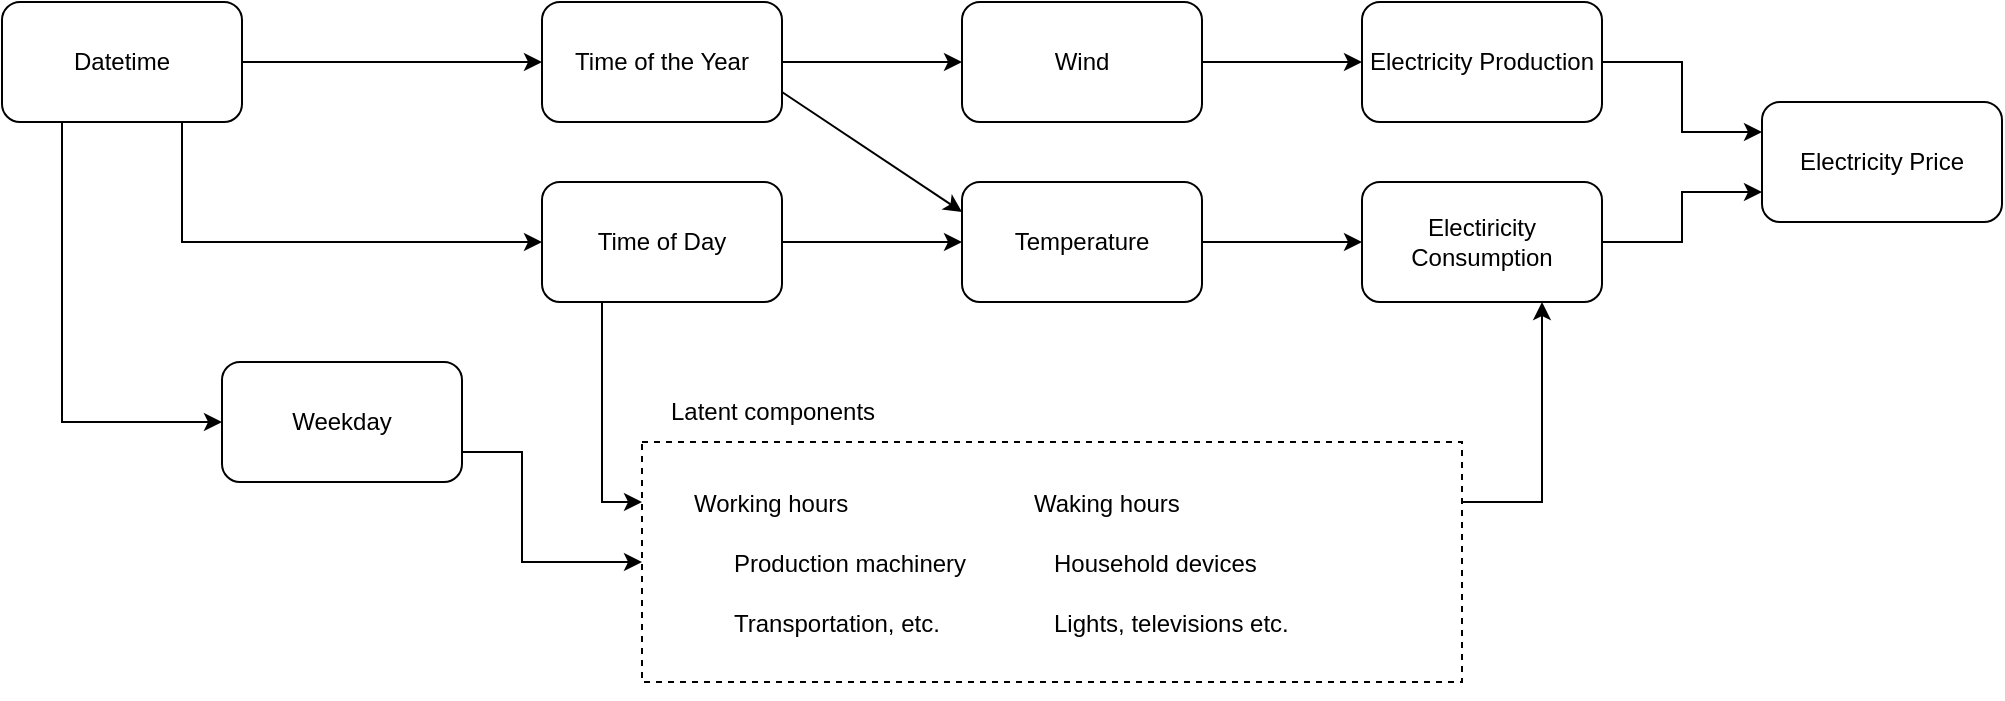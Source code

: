 <mxfile version="20.5.1" type="device"><diagram id="RqRsjdoLFs9oKwptfZmc" name="Page-1"><mxGraphModel dx="1793" dy="1055" grid="1" gridSize="10" guides="1" tooltips="1" connect="1" arrows="1" fold="1" page="1" pageScale="1" pageWidth="1400" pageHeight="850" math="0" shadow="0"><root><mxCell id="0"/><mxCell id="1" parent="0"/><mxCell id="4hXToZsWhAN-exaucrL--2" value="Time of the Year" style="rounded=1;whiteSpace=wrap;html=1;" vertex="1" parent="1"><mxGeometry x="310" y="40" width="120" height="60" as="geometry"/></mxCell><mxCell id="4hXToZsWhAN-exaucrL--3" value="Electiricity Consumption" style="rounded=1;whiteSpace=wrap;html=1;" vertex="1" parent="1"><mxGeometry x="720" y="130" width="120" height="60" as="geometry"/></mxCell><mxCell id="4hXToZsWhAN-exaucrL--4" value="Electricity Production" style="rounded=1;whiteSpace=wrap;html=1;" vertex="1" parent="1"><mxGeometry x="720" y="40" width="120" height="60" as="geometry"/></mxCell><mxCell id="4hXToZsWhAN-exaucrL--5" value="Weekday" style="rounded=1;whiteSpace=wrap;html=1;" vertex="1" parent="1"><mxGeometry x="150" y="220" width="120" height="60" as="geometry"/></mxCell><mxCell id="4hXToZsWhAN-exaucrL--6" value="Time of Day" style="rounded=1;whiteSpace=wrap;html=1;" vertex="1" parent="1"><mxGeometry x="310" y="130" width="120" height="60" as="geometry"/></mxCell><mxCell id="4hXToZsWhAN-exaucrL--7" value="" style="rounded=0;whiteSpace=wrap;html=1;dashed=1;fillColor=none;" vertex="1" parent="1"><mxGeometry x="360" y="260" width="410" height="120" as="geometry"/></mxCell><mxCell id="4hXToZsWhAN-exaucrL--8" value="Latent components" style="text;html=1;align=center;verticalAlign=middle;resizable=0;points=[];autosize=1;strokeColor=none;fillColor=none;" vertex="1" parent="1"><mxGeometry x="360" y="230" width="130" height="30" as="geometry"/></mxCell><mxCell id="4hXToZsWhAN-exaucrL--9" value="Working hours" style="text;strokeColor=none;fillColor=none;align=left;verticalAlign=middle;spacingLeft=4;spacingRight=4;overflow=hidden;points=[[0,0.5],[1,0.5]];portConstraint=eastwest;rotatable=0;dashed=1;" vertex="1" parent="1"><mxGeometry x="380" y="275" width="160" height="30" as="geometry"/></mxCell><mxCell id="4hXToZsWhAN-exaucrL--10" value="Production machinery" style="text;strokeColor=none;fillColor=none;align=left;verticalAlign=middle;spacingLeft=4;spacingRight=4;overflow=hidden;points=[[0,0.5],[1,0.5]];portConstraint=eastwest;rotatable=0;dashed=1;" vertex="1" parent="1"><mxGeometry x="400" y="305" width="160" height="30" as="geometry"/></mxCell><mxCell id="4hXToZsWhAN-exaucrL--11" value="Waking hours" style="text;strokeColor=none;fillColor=none;align=left;verticalAlign=middle;spacingLeft=4;spacingRight=4;overflow=hidden;points=[[0,0.5],[1,0.5]];portConstraint=eastwest;rotatable=0;dashed=1;" vertex="1" parent="1"><mxGeometry x="550" y="275" width="100" height="30" as="geometry"/></mxCell><mxCell id="4hXToZsWhAN-exaucrL--12" value="Transportation, etc." style="text;strokeColor=none;fillColor=none;align=left;verticalAlign=middle;spacingLeft=4;spacingRight=4;overflow=hidden;points=[[0,0.5],[1,0.5]];portConstraint=eastwest;rotatable=0;dashed=1;" vertex="1" parent="1"><mxGeometry x="400" y="335" width="160" height="30" as="geometry"/></mxCell><mxCell id="4hXToZsWhAN-exaucrL--14" value="Household devices" style="text;strokeColor=none;fillColor=none;align=left;verticalAlign=middle;spacingLeft=4;spacingRight=4;overflow=hidden;points=[[0,0.5],[1,0.5]];portConstraint=eastwest;rotatable=0;dashed=1;" vertex="1" parent="1"><mxGeometry x="560" y="305" width="160" height="30" as="geometry"/></mxCell><mxCell id="4hXToZsWhAN-exaucrL--15" value="Lights, televisions etc." style="text;strokeColor=none;fillColor=none;align=left;verticalAlign=middle;spacingLeft=4;spacingRight=4;overflow=hidden;points=[[0,0.5],[1,0.5]];portConstraint=eastwest;rotatable=0;dashed=1;" vertex="1" parent="1"><mxGeometry x="560" y="335" width="160" height="30" as="geometry"/></mxCell><mxCell id="4hXToZsWhAN-exaucrL--19" value="Datetime" style="rounded=1;whiteSpace=wrap;html=1;" vertex="1" parent="1"><mxGeometry x="40" y="40" width="120" height="60" as="geometry"/></mxCell><mxCell id="4hXToZsWhAN-exaucrL--20" value="" style="endArrow=classic;html=1;rounded=0;exitX=1;exitY=0.5;exitDx=0;exitDy=0;entryX=0;entryY=0.5;entryDx=0;entryDy=0;" edge="1" parent="1" source="4hXToZsWhAN-exaucrL--19" target="4hXToZsWhAN-exaucrL--2"><mxGeometry width="50" height="50" relative="1" as="geometry"><mxPoint x="370" y="380" as="sourcePoint"/><mxPoint x="420" y="330" as="targetPoint"/></mxGeometry></mxCell><mxCell id="4hXToZsWhAN-exaucrL--22" value="" style="endArrow=classic;html=1;rounded=0;exitX=0.25;exitY=1;exitDx=0;exitDy=0;entryX=0;entryY=0.5;entryDx=0;entryDy=0;" edge="1" parent="1" source="4hXToZsWhAN-exaucrL--19" target="4hXToZsWhAN-exaucrL--5"><mxGeometry width="50" height="50" relative="1" as="geometry"><mxPoint x="370" y="380" as="sourcePoint"/><mxPoint x="420" y="330" as="targetPoint"/><Array as="points"><mxPoint x="70" y="250"/></Array></mxGeometry></mxCell><mxCell id="4hXToZsWhAN-exaucrL--24" value="Wind" style="rounded=1;whiteSpace=wrap;html=1;" vertex="1" parent="1"><mxGeometry x="520" y="40" width="120" height="60" as="geometry"/></mxCell><mxCell id="4hXToZsWhAN-exaucrL--25" value="Temperature" style="rounded=1;whiteSpace=wrap;html=1;" vertex="1" parent="1"><mxGeometry x="520" y="130" width="120" height="60" as="geometry"/></mxCell><mxCell id="4hXToZsWhAN-exaucrL--26" value="" style="endArrow=classic;html=1;rounded=0;exitX=0.75;exitY=1;exitDx=0;exitDy=0;entryX=0;entryY=0.5;entryDx=0;entryDy=0;" edge="1" parent="1" source="4hXToZsWhAN-exaucrL--19" target="4hXToZsWhAN-exaucrL--6"><mxGeometry width="50" height="50" relative="1" as="geometry"><mxPoint x="790" y="460" as="sourcePoint"/><mxPoint x="840" y="410" as="targetPoint"/><Array as="points"><mxPoint x="130" y="160"/></Array></mxGeometry></mxCell><mxCell id="4hXToZsWhAN-exaucrL--27" value="" style="endArrow=classic;html=1;rounded=0;exitX=1;exitY=0.5;exitDx=0;exitDy=0;entryX=0;entryY=0.5;entryDx=0;entryDy=0;" edge="1" parent="1" source="4hXToZsWhAN-exaucrL--6" target="4hXToZsWhAN-exaucrL--25"><mxGeometry width="50" height="50" relative="1" as="geometry"><mxPoint x="790" y="460" as="sourcePoint"/><mxPoint x="840" y="410" as="targetPoint"/></mxGeometry></mxCell><mxCell id="4hXToZsWhAN-exaucrL--28" value="" style="endArrow=classic;html=1;rounded=0;exitX=1;exitY=0.5;exitDx=0;exitDy=0;entryX=0;entryY=0.5;entryDx=0;entryDy=0;" edge="1" parent="1" source="4hXToZsWhAN-exaucrL--2" target="4hXToZsWhAN-exaucrL--24"><mxGeometry width="50" height="50" relative="1" as="geometry"><mxPoint x="790" y="460" as="sourcePoint"/><mxPoint x="480" y="30" as="targetPoint"/></mxGeometry></mxCell><mxCell id="4hXToZsWhAN-exaucrL--29" value="" style="endArrow=classic;html=1;rounded=0;exitX=1;exitY=0.75;exitDx=0;exitDy=0;entryX=0;entryY=0.25;entryDx=0;entryDy=0;" edge="1" parent="1" source="4hXToZsWhAN-exaucrL--2" target="4hXToZsWhAN-exaucrL--25"><mxGeometry width="50" height="50" relative="1" as="geometry"><mxPoint x="790" y="460" as="sourcePoint"/><mxPoint x="840" y="410" as="targetPoint"/></mxGeometry></mxCell><mxCell id="4hXToZsWhAN-exaucrL--30" value="" style="endArrow=classic;html=1;rounded=0;exitX=1;exitY=0.75;exitDx=0;exitDy=0;entryX=0;entryY=0.5;entryDx=0;entryDy=0;" edge="1" parent="1" source="4hXToZsWhAN-exaucrL--5" target="4hXToZsWhAN-exaucrL--7"><mxGeometry width="50" height="50" relative="1" as="geometry"><mxPoint x="790" y="460" as="sourcePoint"/><mxPoint x="840" y="410" as="targetPoint"/><Array as="points"><mxPoint x="300" y="265"/><mxPoint x="300" y="320"/></Array></mxGeometry></mxCell><mxCell id="4hXToZsWhAN-exaucrL--31" value="" style="endArrow=classic;html=1;rounded=0;exitX=1;exitY=0.5;exitDx=0;exitDy=0;entryX=0;entryY=0.5;entryDx=0;entryDy=0;" edge="1" parent="1" source="4hXToZsWhAN-exaucrL--24" target="4hXToZsWhAN-exaucrL--4"><mxGeometry width="50" height="50" relative="1" as="geometry"><mxPoint x="790" y="460" as="sourcePoint"/><mxPoint x="710" y="70" as="targetPoint"/></mxGeometry></mxCell><mxCell id="4hXToZsWhAN-exaucrL--32" value="" style="endArrow=classic;html=1;rounded=0;exitX=1;exitY=0.5;exitDx=0;exitDy=0;entryX=0;entryY=0.5;entryDx=0;entryDy=0;" edge="1" parent="1" source="4hXToZsWhAN-exaucrL--25" target="4hXToZsWhAN-exaucrL--3"><mxGeometry width="50" height="50" relative="1" as="geometry"><mxPoint x="790" y="460" as="sourcePoint"/><mxPoint x="840" y="410" as="targetPoint"/></mxGeometry></mxCell><mxCell id="4hXToZsWhAN-exaucrL--33" value="" style="endArrow=classic;html=1;rounded=0;exitX=0.25;exitY=1;exitDx=0;exitDy=0;entryX=0;entryY=0.25;entryDx=0;entryDy=0;" edge="1" parent="1" source="4hXToZsWhAN-exaucrL--6" target="4hXToZsWhAN-exaucrL--7"><mxGeometry width="50" height="50" relative="1" as="geometry"><mxPoint x="790" y="460" as="sourcePoint"/><mxPoint x="380" y="330" as="targetPoint"/><Array as="points"><mxPoint x="340" y="290"/></Array></mxGeometry></mxCell><mxCell id="4hXToZsWhAN-exaucrL--34" value="" style="endArrow=classic;html=1;rounded=0;exitX=1;exitY=0.25;exitDx=0;exitDy=0;entryX=0.75;entryY=1;entryDx=0;entryDy=0;" edge="1" parent="1" source="4hXToZsWhAN-exaucrL--7" target="4hXToZsWhAN-exaucrL--3"><mxGeometry width="50" height="50" relative="1" as="geometry"><mxPoint x="790" y="460" as="sourcePoint"/><mxPoint x="840" y="410" as="targetPoint"/><Array as="points"><mxPoint x="810" y="290"/></Array></mxGeometry></mxCell><mxCell id="4hXToZsWhAN-exaucrL--36" value="Electricity Price" style="rounded=1;whiteSpace=wrap;html=1;" vertex="1" parent="1"><mxGeometry x="920" y="90" width="120" height="60" as="geometry"/></mxCell><mxCell id="4hXToZsWhAN-exaucrL--37" value="" style="endArrow=classic;html=1;rounded=0;exitX=1;exitY=0.5;exitDx=0;exitDy=0;entryX=0;entryY=0.25;entryDx=0;entryDy=0;" edge="1" parent="1" source="4hXToZsWhAN-exaucrL--4" target="4hXToZsWhAN-exaucrL--36"><mxGeometry width="50" height="50" relative="1" as="geometry"><mxPoint x="790" y="460" as="sourcePoint"/><mxPoint x="840" y="410" as="targetPoint"/><Array as="points"><mxPoint x="880" y="70"/><mxPoint x="880" y="105"/></Array></mxGeometry></mxCell><mxCell id="4hXToZsWhAN-exaucrL--38" value="" style="endArrow=classic;html=1;rounded=0;exitX=1;exitY=0.5;exitDx=0;exitDy=0;entryX=0;entryY=0.75;entryDx=0;entryDy=0;" edge="1" parent="1" source="4hXToZsWhAN-exaucrL--3" target="4hXToZsWhAN-exaucrL--36"><mxGeometry width="50" height="50" relative="1" as="geometry"><mxPoint x="790" y="460" as="sourcePoint"/><mxPoint x="840" y="410" as="targetPoint"/><Array as="points"><mxPoint x="880" y="160"/><mxPoint x="880" y="135"/></Array></mxGeometry></mxCell><mxCell id="4hXToZsWhAN-exaucrL--39" style="edgeStyle=orthogonalEdgeStyle;rounded=0;orthogonalLoop=1;jettySize=auto;html=1;exitX=0.5;exitY=1;exitDx=0;exitDy=0;" edge="1" parent="1" source="4hXToZsWhAN-exaucrL--7" target="4hXToZsWhAN-exaucrL--7"><mxGeometry relative="1" as="geometry"/></mxCell></root></mxGraphModel></diagram></mxfile>